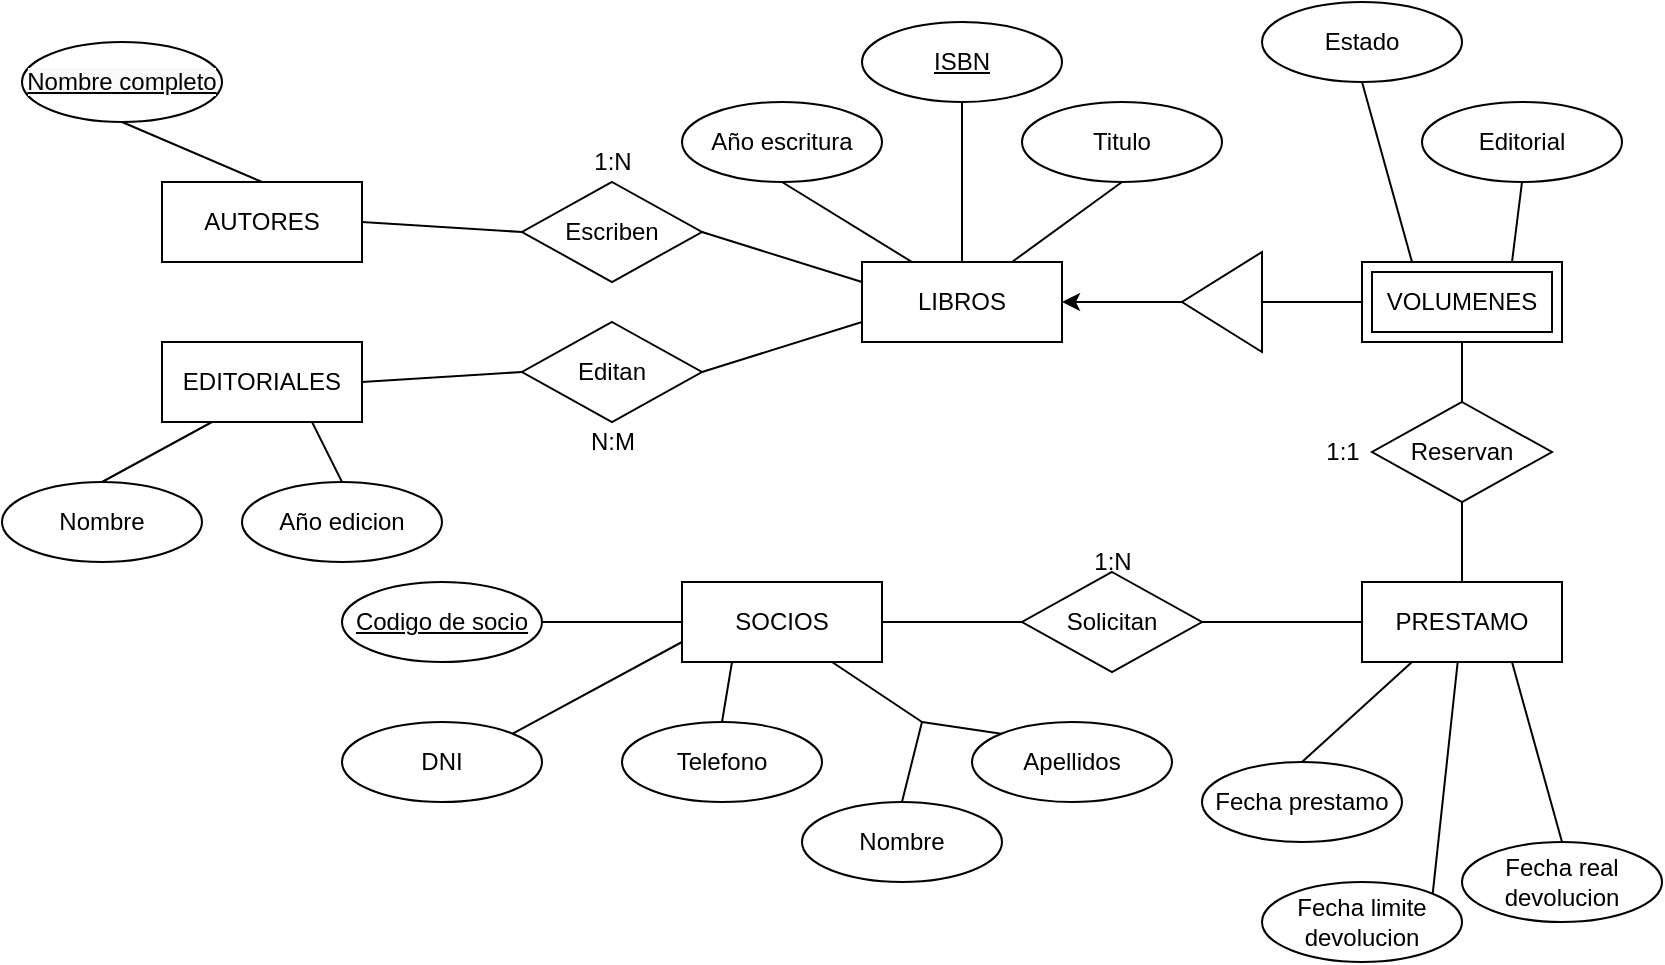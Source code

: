 <mxfile version="13.8.1" type="device"><diagram id="I_m1ByFuYT4R-squVaON" name="Page-1"><mxGraphModel dx="868" dy="393" grid="1" gridSize="10" guides="1" tooltips="1" connect="1" arrows="1" fold="1" page="1" pageScale="1" pageWidth="1169" pageHeight="827" math="0" shadow="0"><root><mxCell id="0"/><mxCell id="1" parent="0"/><mxCell id="6zcVIIB6x6lzz1iKGH5z-3" value="LIBROS" style="whiteSpace=wrap;html=1;align=center;" vertex="1" parent="1"><mxGeometry x="430" y="200" width="100" height="40" as="geometry"/></mxCell><mxCell id="6zcVIIB6x6lzz1iKGH5z-5" value="PRESTAMO" style="whiteSpace=wrap;html=1;align=center;" vertex="1" parent="1"><mxGeometry x="680" y="360" width="100" height="40" as="geometry"/></mxCell><mxCell id="6zcVIIB6x6lzz1iKGH5z-6" value="SOCIOS" style="whiteSpace=wrap;html=1;align=center;" vertex="1" parent="1"><mxGeometry x="340" y="360" width="100" height="40" as="geometry"/></mxCell><mxCell id="6zcVIIB6x6lzz1iKGH5z-14" value="Escriben" style="shape=rhombus;perimeter=rhombusPerimeter;whiteSpace=wrap;html=1;align=center;" vertex="1" parent="1"><mxGeometry x="260" y="160" width="90" height="50" as="geometry"/></mxCell><mxCell id="6zcVIIB6x6lzz1iKGH5z-15" value="Editan" style="shape=rhombus;perimeter=rhombusPerimeter;whiteSpace=wrap;html=1;align=center;" vertex="1" parent="1"><mxGeometry x="260" y="230" width="90" height="50" as="geometry"/></mxCell><mxCell id="6zcVIIB6x6lzz1iKGH5z-16" value="" style="endArrow=none;html=1;rounded=0;exitX=1;exitY=0.5;exitDx=0;exitDy=0;entryX=0;entryY=0.5;entryDx=0;entryDy=0;exitPerimeter=0;" edge="1" parent="1" source="6zcVIIB6x6lzz1iKGH5z-20" target="6zcVIIB6x6lzz1iKGH5z-15"><mxGeometry relative="1" as="geometry"><mxPoint x="180" y="260" as="sourcePoint"/><mxPoint x="520" y="230" as="targetPoint"/></mxGeometry></mxCell><mxCell id="6zcVIIB6x6lzz1iKGH5z-17" value="" style="endArrow=none;html=1;rounded=0;exitX=1;exitY=0.5;exitDx=0;exitDy=0;entryX=0;entryY=0.5;entryDx=0;entryDy=0;" edge="1" parent="1" source="6zcVIIB6x6lzz1iKGH5z-21" target="6zcVIIB6x6lzz1iKGH5z-14"><mxGeometry relative="1" as="geometry"><mxPoint x="180" y="180" as="sourcePoint"/><mxPoint x="270" y="265" as="targetPoint"/></mxGeometry></mxCell><mxCell id="6zcVIIB6x6lzz1iKGH5z-18" value="" style="endArrow=none;html=1;rounded=0;exitX=1;exitY=0.5;exitDx=0;exitDy=0;entryX=0;entryY=0.75;entryDx=0;entryDy=0;" edge="1" parent="1" source="6zcVIIB6x6lzz1iKGH5z-15" target="6zcVIIB6x6lzz1iKGH5z-3"><mxGeometry relative="1" as="geometry"><mxPoint x="200" y="280" as="sourcePoint"/><mxPoint x="280" y="275" as="targetPoint"/></mxGeometry></mxCell><mxCell id="6zcVIIB6x6lzz1iKGH5z-19" value="" style="endArrow=none;html=1;rounded=0;exitX=1;exitY=0.5;exitDx=0;exitDy=0;entryX=0;entryY=0.25;entryDx=0;entryDy=0;" edge="1" parent="1" source="6zcVIIB6x6lzz1iKGH5z-14" target="6zcVIIB6x6lzz1iKGH5z-3"><mxGeometry relative="1" as="geometry"><mxPoint x="210" y="290" as="sourcePoint"/><mxPoint x="290" y="285" as="targetPoint"/></mxGeometry></mxCell><mxCell id="6zcVIIB6x6lzz1iKGH5z-20" value="EDITORIALES" style="whiteSpace=wrap;html=1;align=center;" vertex="1" parent="1"><mxGeometry x="80" y="240" width="100" height="40" as="geometry"/></mxCell><mxCell id="6zcVIIB6x6lzz1iKGH5z-21" value="AUTORES" style="whiteSpace=wrap;html=1;align=center;" vertex="1" parent="1"><mxGeometry x="80" y="160" width="100" height="40" as="geometry"/></mxCell><mxCell id="6zcVIIB6x6lzz1iKGH5z-22" value="VOLUMENES" style="shape=ext;margin=3;double=1;whiteSpace=wrap;html=1;align=center;" vertex="1" parent="1"><mxGeometry x="680" y="200" width="100" height="40" as="geometry"/></mxCell><mxCell id="6zcVIIB6x6lzz1iKGH5z-24" style="edgeStyle=orthogonalEdgeStyle;rounded=0;orthogonalLoop=1;jettySize=auto;html=1;entryX=1;entryY=0.5;entryDx=0;entryDy=0;" edge="1" parent="1" source="6zcVIIB6x6lzz1iKGH5z-23" target="6zcVIIB6x6lzz1iKGH5z-3"><mxGeometry relative="1" as="geometry"/></mxCell><mxCell id="6zcVIIB6x6lzz1iKGH5z-23" value="" style="triangle;whiteSpace=wrap;html=1;rotation=-180;" vertex="1" parent="1"><mxGeometry x="590" y="195" width="40" height="50" as="geometry"/></mxCell><mxCell id="6zcVIIB6x6lzz1iKGH5z-25" value="" style="endArrow=none;html=1;rounded=0;entryX=0;entryY=0.5;entryDx=0;entryDy=0;exitX=0;exitY=0.5;exitDx=0;exitDy=0;" edge="1" parent="1" source="6zcVIIB6x6lzz1iKGH5z-23" target="6zcVIIB6x6lzz1iKGH5z-22"><mxGeometry relative="1" as="geometry"><mxPoint x="360" y="230" as="sourcePoint"/><mxPoint x="520" y="230" as="targetPoint"/></mxGeometry></mxCell><mxCell id="6zcVIIB6x6lzz1iKGH5z-26" value="Solicitan" style="shape=rhombus;perimeter=rhombusPerimeter;whiteSpace=wrap;html=1;align=center;" vertex="1" parent="1"><mxGeometry x="510" y="355" width="90" height="50" as="geometry"/></mxCell><mxCell id="6zcVIIB6x6lzz1iKGH5z-27" value="Reservan" style="shape=rhombus;perimeter=rhombusPerimeter;whiteSpace=wrap;html=1;align=center;" vertex="1" parent="1"><mxGeometry x="685" y="270" width="90" height="50" as="geometry"/></mxCell><mxCell id="6zcVIIB6x6lzz1iKGH5z-28" value="" style="endArrow=none;html=1;rounded=0;entryX=0.5;entryY=1;entryDx=0;entryDy=0;exitX=0.5;exitY=0;exitDx=0;exitDy=0;" edge="1" parent="1" source="6zcVIIB6x6lzz1iKGH5z-27" target="6zcVIIB6x6lzz1iKGH5z-22"><mxGeometry relative="1" as="geometry"><mxPoint x="360" y="230" as="sourcePoint"/><mxPoint x="520" y="230" as="targetPoint"/></mxGeometry></mxCell><mxCell id="6zcVIIB6x6lzz1iKGH5z-29" value="" style="endArrow=none;html=1;rounded=0;entryX=0.5;entryY=1;entryDx=0;entryDy=0;exitX=0.5;exitY=0;exitDx=0;exitDy=0;" edge="1" parent="1" source="6zcVIIB6x6lzz1iKGH5z-5" target="6zcVIIB6x6lzz1iKGH5z-27"><mxGeometry relative="1" as="geometry"><mxPoint x="740" y="280" as="sourcePoint"/><mxPoint x="740" y="250" as="targetPoint"/></mxGeometry></mxCell><mxCell id="6zcVIIB6x6lzz1iKGH5z-30" value="" style="endArrow=none;html=1;rounded=0;entryX=1;entryY=0.5;entryDx=0;entryDy=0;exitX=0;exitY=0.5;exitDx=0;exitDy=0;" edge="1" parent="1" source="6zcVIIB6x6lzz1iKGH5z-5" target="6zcVIIB6x6lzz1iKGH5z-26"><mxGeometry relative="1" as="geometry"><mxPoint x="750" y="290" as="sourcePoint"/><mxPoint x="750" y="260" as="targetPoint"/></mxGeometry></mxCell><mxCell id="6zcVIIB6x6lzz1iKGH5z-31" value="" style="endArrow=none;html=1;rounded=0;entryX=1;entryY=0.5;entryDx=0;entryDy=0;exitX=0;exitY=0.5;exitDx=0;exitDy=0;" edge="1" parent="1" source="6zcVIIB6x6lzz1iKGH5z-26" target="6zcVIIB6x6lzz1iKGH5z-6"><mxGeometry relative="1" as="geometry"><mxPoint x="690" y="390" as="sourcePoint"/><mxPoint x="610" y="390" as="targetPoint"/></mxGeometry></mxCell><mxCell id="6zcVIIB6x6lzz1iKGH5z-32" value="Codigo de socio" style="ellipse;whiteSpace=wrap;html=1;align=center;fontStyle=4;" vertex="1" parent="1"><mxGeometry x="170" y="360" width="100" height="40" as="geometry"/></mxCell><mxCell id="6zcVIIB6x6lzz1iKGH5z-33" value="DNI" style="ellipse;whiteSpace=wrap;html=1;align=center;" vertex="1" parent="1"><mxGeometry x="170" y="430" width="100" height="40" as="geometry"/></mxCell><mxCell id="6zcVIIB6x6lzz1iKGH5z-34" value="Telefono&lt;span style=&quot;color: rgba(0 , 0 , 0 , 0) ; font-family: monospace ; font-size: 0px&quot;&gt;%3CmxGraphModel%3E%3Croot%3E%3CmxCell%20id%3D%220%22%2F%3E%3CmxCell%20id%3D%221%22%20parent%3D%220%22%2F%3E%3CmxCell%20id%3D%222%22%20value%3D%22DNI%22%20style%3D%22ellipse%3BwhiteSpace%3Dwrap%3Bhtml%3D1%3Balign%3Dcenter%3B%22%20vertex%3D%221%22%20parent%3D%221%22%3E%3CmxGeometry%20x%3D%22320%22%20y%3D%22450%22%20width%3D%22100%22%20height%3D%2240%22%20as%3D%22geometry%22%2F%3E%3C%2FmxCell%3E%3C%2Froot%3E%3C%2FmxGraphModel%3E&lt;/span&gt;" style="ellipse;whiteSpace=wrap;html=1;align=center;" vertex="1" parent="1"><mxGeometry x="310" y="430" width="100" height="40" as="geometry"/></mxCell><mxCell id="6zcVIIB6x6lzz1iKGH5z-35" value="Nombre" style="ellipse;whiteSpace=wrap;html=1;align=center;" vertex="1" parent="1"><mxGeometry x="400" y="470" width="100" height="40" as="geometry"/></mxCell><mxCell id="6zcVIIB6x6lzz1iKGH5z-36" value="Apellidos" style="ellipse;whiteSpace=wrap;html=1;align=center;" vertex="1" parent="1"><mxGeometry x="485" y="430" width="100" height="40" as="geometry"/></mxCell><mxCell id="6zcVIIB6x6lzz1iKGH5z-37" value="" style="endArrow=none;html=1;rounded=0;exitX=1;exitY=0.5;exitDx=0;exitDy=0;entryX=0;entryY=0.5;entryDx=0;entryDy=0;" edge="1" parent="1" source="6zcVIIB6x6lzz1iKGH5z-32" target="6zcVIIB6x6lzz1iKGH5z-6"><mxGeometry relative="1" as="geometry"><mxPoint x="360" y="330" as="sourcePoint"/><mxPoint x="520" y="330" as="targetPoint"/></mxGeometry></mxCell><mxCell id="6zcVIIB6x6lzz1iKGH5z-38" value="" style="endArrow=none;html=1;rounded=0;exitX=1;exitY=0;exitDx=0;exitDy=0;entryX=0;entryY=0.75;entryDx=0;entryDy=0;" edge="1" parent="1" source="6zcVIIB6x6lzz1iKGH5z-33" target="6zcVIIB6x6lzz1iKGH5z-6"><mxGeometry relative="1" as="geometry"><mxPoint x="280" y="390" as="sourcePoint"/><mxPoint x="350" y="390" as="targetPoint"/></mxGeometry></mxCell><mxCell id="6zcVIIB6x6lzz1iKGH5z-39" value="" style="endArrow=none;html=1;rounded=0;exitX=0.5;exitY=0;exitDx=0;exitDy=0;entryX=0.25;entryY=1;entryDx=0;entryDy=0;" edge="1" parent="1" source="6zcVIIB6x6lzz1iKGH5z-34" target="6zcVIIB6x6lzz1iKGH5z-6"><mxGeometry relative="1" as="geometry"><mxPoint x="290" y="400" as="sourcePoint"/><mxPoint x="360" y="410" as="targetPoint"/></mxGeometry></mxCell><mxCell id="6zcVIIB6x6lzz1iKGH5z-40" value="" style="endArrow=none;html=1;rounded=0;entryX=0.5;entryY=0;entryDx=0;entryDy=0;" edge="1" parent="1" target="6zcVIIB6x6lzz1iKGH5z-35"><mxGeometry relative="1" as="geometry"><mxPoint x="460" y="430" as="sourcePoint"/><mxPoint x="370" y="410" as="targetPoint"/></mxGeometry></mxCell><mxCell id="6zcVIIB6x6lzz1iKGH5z-41" value="" style="endArrow=none;html=1;rounded=0;entryX=0;entryY=0;entryDx=0;entryDy=0;" edge="1" parent="1" target="6zcVIIB6x6lzz1iKGH5z-36"><mxGeometry relative="1" as="geometry"><mxPoint x="460" y="430" as="sourcePoint"/><mxPoint x="380" y="420" as="targetPoint"/></mxGeometry></mxCell><mxCell id="6zcVIIB6x6lzz1iKGH5z-42" value="" style="endArrow=none;html=1;rounded=0;exitX=0.75;exitY=1;exitDx=0;exitDy=0;" edge="1" parent="1" source="6zcVIIB6x6lzz1iKGH5z-6"><mxGeometry relative="1" as="geometry"><mxPoint x="320" y="430" as="sourcePoint"/><mxPoint x="460" y="430" as="targetPoint"/></mxGeometry></mxCell><mxCell id="6zcVIIB6x6lzz1iKGH5z-43" value="Titulo" style="ellipse;whiteSpace=wrap;html=1;align=center;" vertex="1" parent="1"><mxGeometry x="510" y="120" width="100" height="40" as="geometry"/></mxCell><mxCell id="6zcVIIB6x6lzz1iKGH5z-44" value="Editorial" style="ellipse;whiteSpace=wrap;html=1;align=center;" vertex="1" parent="1"><mxGeometry x="710" y="120" width="100" height="40" as="geometry"/></mxCell><mxCell id="6zcVIIB6x6lzz1iKGH5z-45" value="Año escritura" style="ellipse;whiteSpace=wrap;html=1;align=center;" vertex="1" parent="1"><mxGeometry x="340" y="120" width="100" height="40" as="geometry"/></mxCell><mxCell id="6zcVIIB6x6lzz1iKGH5z-46" value="Año edicion" style="ellipse;whiteSpace=wrap;html=1;align=center;" vertex="1" parent="1"><mxGeometry x="120" y="310" width="100" height="40" as="geometry"/></mxCell><mxCell id="6zcVIIB6x6lzz1iKGH5z-47" value="Nombre" style="ellipse;whiteSpace=wrap;html=1;align=center;" vertex="1" parent="1"><mxGeometry y="310" width="100" height="40" as="geometry"/></mxCell><mxCell id="6zcVIIB6x6lzz1iKGH5z-49" value="" style="endArrow=none;html=1;rounded=0;exitX=0.5;exitY=0;exitDx=0;exitDy=0;entryX=0.25;entryY=1;entryDx=0;entryDy=0;" edge="1" parent="1" source="6zcVIIB6x6lzz1iKGH5z-47" target="6zcVIIB6x6lzz1iKGH5z-20"><mxGeometry relative="1" as="geometry"><mxPoint x="360" y="230" as="sourcePoint"/><mxPoint x="520" y="230" as="targetPoint"/></mxGeometry></mxCell><mxCell id="6zcVIIB6x6lzz1iKGH5z-50" value="" style="endArrow=none;html=1;rounded=0;exitX=0.5;exitY=0;exitDx=0;exitDy=0;entryX=0.75;entryY=1;entryDx=0;entryDy=0;" edge="1" parent="1" source="6zcVIIB6x6lzz1iKGH5z-46" target="6zcVIIB6x6lzz1iKGH5z-20"><mxGeometry relative="1" as="geometry"><mxPoint x="60" y="320" as="sourcePoint"/><mxPoint x="115" y="290" as="targetPoint"/></mxGeometry></mxCell><mxCell id="6zcVIIB6x6lzz1iKGH5z-51" value="&#10;&#10;&lt;span style=&quot;color: rgb(0, 0, 0); font-family: helvetica; font-size: 12px; font-style: normal; font-weight: 400; letter-spacing: normal; text-align: center; text-indent: 0px; text-transform: none; word-spacing: 0px; background-color: rgb(248, 249, 250); display: inline; float: none;&quot;&gt;Nombre completo&lt;/span&gt;&#10;&#10;" style="ellipse;whiteSpace=wrap;html=1;align=center;fontStyle=4;" vertex="1" parent="1"><mxGeometry x="10" y="90" width="100" height="40" as="geometry"/></mxCell><mxCell id="6zcVIIB6x6lzz1iKGH5z-52" value="" style="endArrow=none;html=1;rounded=0;exitX=0.5;exitY=1;exitDx=0;exitDy=0;entryX=0.5;entryY=0;entryDx=0;entryDy=0;" edge="1" parent="1" source="6zcVIIB6x6lzz1iKGH5z-51" target="6zcVIIB6x6lzz1iKGH5z-21"><mxGeometry relative="1" as="geometry"><mxPoint x="290" y="230" as="sourcePoint"/><mxPoint x="450" y="230" as="targetPoint"/></mxGeometry></mxCell><mxCell id="6zcVIIB6x6lzz1iKGH5z-53" value="Estado" style="ellipse;whiteSpace=wrap;html=1;align=center;" vertex="1" parent="1"><mxGeometry x="630" y="70" width="100" height="40" as="geometry"/></mxCell><mxCell id="6zcVIIB6x6lzz1iKGH5z-54" value="" style="endArrow=none;html=1;rounded=0;entryX=0.5;entryY=1;entryDx=0;entryDy=0;exitX=0.25;exitY=0;exitDx=0;exitDy=0;" edge="1" parent="1" source="6zcVIIB6x6lzz1iKGH5z-22" target="6zcVIIB6x6lzz1iKGH5z-53"><mxGeometry relative="1" as="geometry"><mxPoint x="290" y="230" as="sourcePoint"/><mxPoint x="450" y="230" as="targetPoint"/></mxGeometry></mxCell><mxCell id="6zcVIIB6x6lzz1iKGH5z-55" value="" style="endArrow=none;html=1;rounded=0;entryX=0.5;entryY=1;entryDx=0;entryDy=0;exitX=0.75;exitY=0;exitDx=0;exitDy=0;" edge="1" parent="1" source="6zcVIIB6x6lzz1iKGH5z-22" target="6zcVIIB6x6lzz1iKGH5z-44"><mxGeometry relative="1" as="geometry"><mxPoint x="715" y="210" as="sourcePoint"/><mxPoint x="690" y="120" as="targetPoint"/></mxGeometry></mxCell><mxCell id="6zcVIIB6x6lzz1iKGH5z-56" value="" style="endArrow=none;html=1;rounded=0;entryX=0.5;entryY=1;entryDx=0;entryDy=0;exitX=0.25;exitY=0;exitDx=0;exitDy=0;" edge="1" parent="1" source="6zcVIIB6x6lzz1iKGH5z-3" target="6zcVIIB6x6lzz1iKGH5z-45"><mxGeometry relative="1" as="geometry"><mxPoint x="725" y="220" as="sourcePoint"/><mxPoint x="700" y="130" as="targetPoint"/></mxGeometry></mxCell><mxCell id="6zcVIIB6x6lzz1iKGH5z-57" value="" style="endArrow=none;html=1;rounded=0;entryX=0.5;entryY=1;entryDx=0;entryDy=0;exitX=0.75;exitY=0;exitDx=0;exitDy=0;" edge="1" parent="1" source="6zcVIIB6x6lzz1iKGH5z-3" target="6zcVIIB6x6lzz1iKGH5z-43"><mxGeometry relative="1" as="geometry"><mxPoint x="735" y="230" as="sourcePoint"/><mxPoint x="710" y="140" as="targetPoint"/></mxGeometry></mxCell><mxCell id="6zcVIIB6x6lzz1iKGH5z-58" value="" style="endArrow=none;html=1;rounded=0;entryX=0.5;entryY=1;entryDx=0;entryDy=0;exitX=0.5;exitY=0;exitDx=0;exitDy=0;" edge="1" parent="1" source="6zcVIIB6x6lzz1iKGH5z-3" target="6zcVIIB6x6lzz1iKGH5z-59"><mxGeometry relative="1" as="geometry"><mxPoint x="745" y="240" as="sourcePoint"/><mxPoint x="720" y="150" as="targetPoint"/></mxGeometry></mxCell><mxCell id="6zcVIIB6x6lzz1iKGH5z-59" value="ISBN" style="ellipse;whiteSpace=wrap;html=1;align=center;fontStyle=4;" vertex="1" parent="1"><mxGeometry x="430" y="80" width="100" height="40" as="geometry"/></mxCell><mxCell id="6zcVIIB6x6lzz1iKGH5z-60" value="Fecha prestamo" style="ellipse;whiteSpace=wrap;html=1;align=center;" vertex="1" parent="1"><mxGeometry x="600" y="450" width="100" height="40" as="geometry"/></mxCell><mxCell id="6zcVIIB6x6lzz1iKGH5z-61" value="Fecha limite devolucion" style="ellipse;whiteSpace=wrap;html=1;align=center;" vertex="1" parent="1"><mxGeometry x="630" y="510" width="100" height="40" as="geometry"/></mxCell><mxCell id="6zcVIIB6x6lzz1iKGH5z-62" value="Fecha real devolucion" style="ellipse;whiteSpace=wrap;html=1;align=center;" vertex="1" parent="1"><mxGeometry x="730" y="490" width="100" height="40" as="geometry"/></mxCell><mxCell id="6zcVIIB6x6lzz1iKGH5z-63" value="" style="endArrow=none;html=1;rounded=0;entryX=0.25;entryY=1;entryDx=0;entryDy=0;exitX=0.5;exitY=0;exitDx=0;exitDy=0;" edge="1" parent="1" source="6zcVIIB6x6lzz1iKGH5z-60" target="6zcVIIB6x6lzz1iKGH5z-5"><mxGeometry relative="1" as="geometry"><mxPoint x="290" y="320" as="sourcePoint"/><mxPoint x="450" y="320" as="targetPoint"/></mxGeometry></mxCell><mxCell id="6zcVIIB6x6lzz1iKGH5z-64" value="" style="endArrow=none;html=1;rounded=0;exitX=1;exitY=0;exitDx=0;exitDy=0;" edge="1" parent="1" source="6zcVIIB6x6lzz1iKGH5z-61" target="6zcVIIB6x6lzz1iKGH5z-5"><mxGeometry relative="1" as="geometry"><mxPoint x="660" y="460" as="sourcePoint"/><mxPoint x="715" y="410" as="targetPoint"/></mxGeometry></mxCell><mxCell id="6zcVIIB6x6lzz1iKGH5z-65" value="" style="endArrow=none;html=1;rounded=0;entryX=0.75;entryY=1;entryDx=0;entryDy=0;exitX=0.5;exitY=0;exitDx=0;exitDy=0;" edge="1" parent="1" source="6zcVIIB6x6lzz1iKGH5z-62" target="6zcVIIB6x6lzz1iKGH5z-5"><mxGeometry relative="1" as="geometry"><mxPoint x="670" y="470" as="sourcePoint"/><mxPoint x="725" y="420" as="targetPoint"/></mxGeometry></mxCell><mxCell id="6zcVIIB6x6lzz1iKGH5z-66" value="1:N" style="text;html=1;resizable=0;autosize=1;align=center;verticalAlign=middle;points=[];fillColor=none;strokeColor=none;rounded=0;" vertex="1" parent="1"><mxGeometry x="290" y="140" width="30" height="20" as="geometry"/></mxCell><mxCell id="6zcVIIB6x6lzz1iKGH5z-67" value="N:M" style="text;html=1;resizable=0;autosize=1;align=center;verticalAlign=middle;points=[];fillColor=none;strokeColor=none;rounded=0;" vertex="1" parent="1"><mxGeometry x="285" y="280" width="40" height="20" as="geometry"/></mxCell><mxCell id="6zcVIIB6x6lzz1iKGH5z-68" value="1:1" style="text;html=1;resizable=0;autosize=1;align=center;verticalAlign=middle;points=[];fillColor=none;strokeColor=none;rounded=0;" vertex="1" parent="1"><mxGeometry x="655" y="285" width="30" height="20" as="geometry"/></mxCell><mxCell id="6zcVIIB6x6lzz1iKGH5z-69" value="1:N" style="text;html=1;resizable=0;autosize=1;align=center;verticalAlign=middle;points=[];fillColor=none;strokeColor=none;rounded=0;" vertex="1" parent="1"><mxGeometry x="540" y="340" width="30" height="20" as="geometry"/></mxCell></root></mxGraphModel></diagram></mxfile>